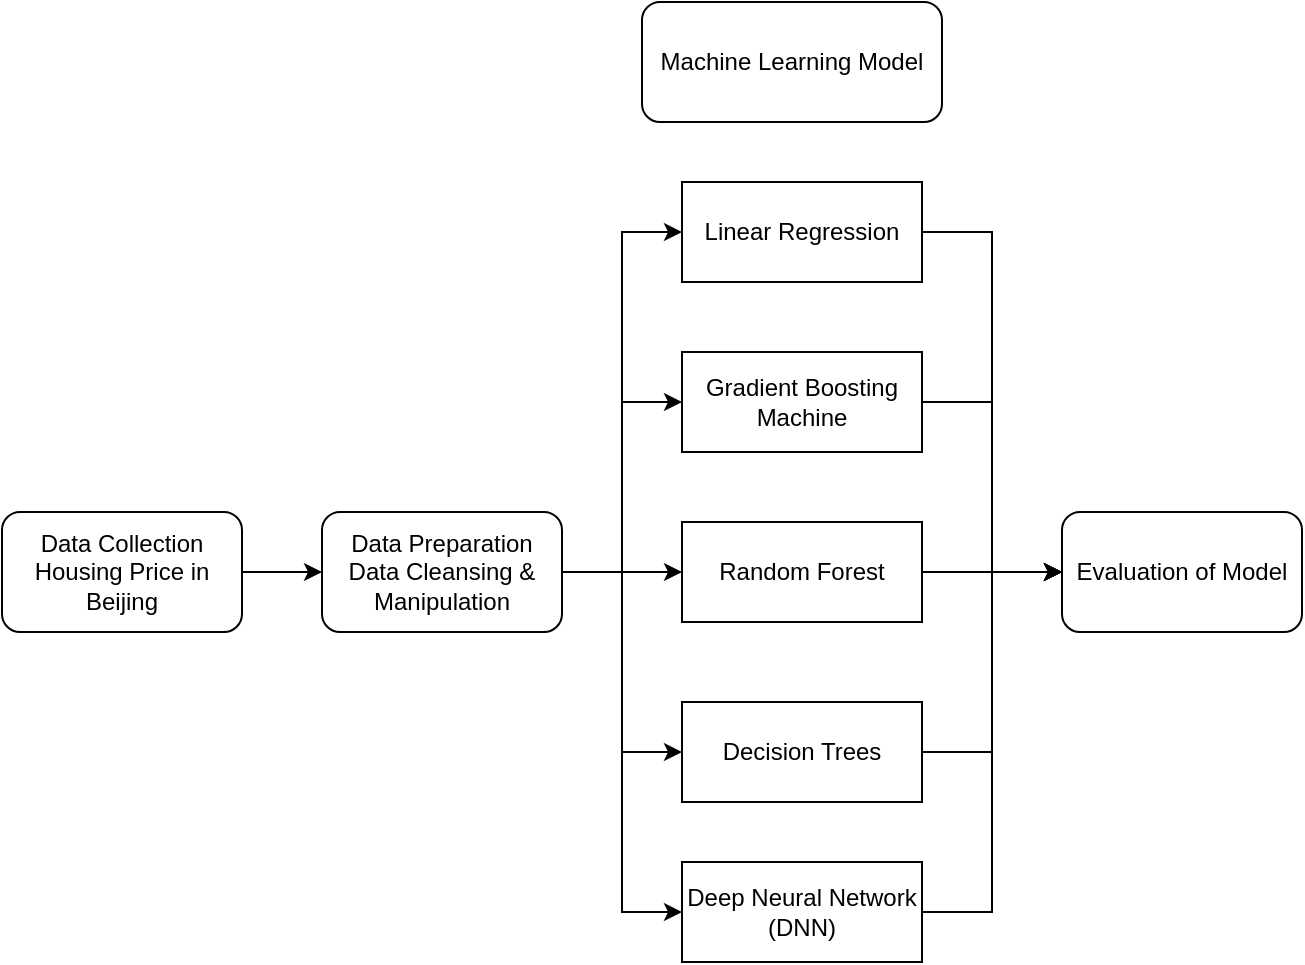<mxfile version="14.7.1" type="github">
  <diagram name="Page-1" id="8ce9d11a-91a2-4d17-14d8-a56ed91bf033">
    <mxGraphModel dx="782" dy="468" grid="1" gridSize="10" guides="1" tooltips="1" connect="1" arrows="1" fold="1" page="1" pageScale="1" pageWidth="1100" pageHeight="850" background="none" math="0" shadow="0">
      <root>
        <mxCell id="0" />
        <mxCell id="1" parent="0" />
        <mxCell id="qGCbOJqDBMhrVuMYDiMA-3" style="edgeStyle=orthogonalEdgeStyle;rounded=0;orthogonalLoop=1;jettySize=auto;html=1;entryX=0;entryY=0.5;entryDx=0;entryDy=0;" parent="1" source="qGCbOJqDBMhrVuMYDiMA-1" target="qGCbOJqDBMhrVuMYDiMA-2" edge="1">
          <mxGeometry relative="1" as="geometry" />
        </mxCell>
        <mxCell id="qGCbOJqDBMhrVuMYDiMA-1" value="Data Collection&lt;br&gt;Housing Price in Beijing" style="rounded=1;whiteSpace=wrap;html=1;" parent="1" vertex="1">
          <mxGeometry x="70" y="305" width="120" height="60" as="geometry" />
        </mxCell>
        <mxCell id="qGCbOJqDBMhrVuMYDiMA-6" style="edgeStyle=orthogonalEdgeStyle;rounded=0;orthogonalLoop=1;jettySize=auto;html=1;entryX=0;entryY=0.5;entryDx=0;entryDy=0;" parent="1" source="qGCbOJqDBMhrVuMYDiMA-2" target="qGCbOJqDBMhrVuMYDiMA-5" edge="1">
          <mxGeometry relative="1" as="geometry" />
        </mxCell>
        <mxCell id="qGCbOJqDBMhrVuMYDiMA-8" style="edgeStyle=orthogonalEdgeStyle;rounded=0;orthogonalLoop=1;jettySize=auto;html=1;exitX=1;exitY=0.5;exitDx=0;exitDy=0;entryX=0;entryY=0.5;entryDx=0;entryDy=0;" parent="1" source="qGCbOJqDBMhrVuMYDiMA-2" target="qGCbOJqDBMhrVuMYDiMA-7" edge="1">
          <mxGeometry relative="1" as="geometry" />
        </mxCell>
        <mxCell id="qGCbOJqDBMhrVuMYDiMA-13" style="edgeStyle=orthogonalEdgeStyle;rounded=0;orthogonalLoop=1;jettySize=auto;html=1;entryX=0;entryY=0.5;entryDx=0;entryDy=0;" parent="1" source="qGCbOJqDBMhrVuMYDiMA-2" target="qGCbOJqDBMhrVuMYDiMA-10" edge="1">
          <mxGeometry relative="1" as="geometry" />
        </mxCell>
        <mxCell id="qGCbOJqDBMhrVuMYDiMA-14" style="edgeStyle=orthogonalEdgeStyle;rounded=0;orthogonalLoop=1;jettySize=auto;html=1;entryX=0;entryY=0.5;entryDx=0;entryDy=0;" parent="1" source="qGCbOJqDBMhrVuMYDiMA-2" target="qGCbOJqDBMhrVuMYDiMA-11" edge="1">
          <mxGeometry relative="1" as="geometry" />
        </mxCell>
        <mxCell id="g4nv20GVqKCCd_jgUucq-6" style="edgeStyle=orthogonalEdgeStyle;rounded=0;orthogonalLoop=1;jettySize=auto;html=1;entryX=0;entryY=0.5;entryDx=0;entryDy=0;" edge="1" parent="1" source="qGCbOJqDBMhrVuMYDiMA-2" target="g4nv20GVqKCCd_jgUucq-1">
          <mxGeometry relative="1" as="geometry" />
        </mxCell>
        <mxCell id="qGCbOJqDBMhrVuMYDiMA-2" value="Data Preparation&lt;br&gt;Data Cleansing &amp;amp; Manipulation" style="rounded=1;whiteSpace=wrap;html=1;" parent="1" vertex="1">
          <mxGeometry x="230" y="305" width="120" height="60" as="geometry" />
        </mxCell>
        <mxCell id="qGCbOJqDBMhrVuMYDiMA-4" value="Machine Learning Model" style="rounded=1;whiteSpace=wrap;html=1;" parent="1" vertex="1">
          <mxGeometry x="390" y="50" width="150" height="60" as="geometry" />
        </mxCell>
        <mxCell id="qGCbOJqDBMhrVuMYDiMA-16" style="edgeStyle=orthogonalEdgeStyle;rounded=0;orthogonalLoop=1;jettySize=auto;html=1;entryX=0;entryY=0.5;entryDx=0;entryDy=0;" parent="1" source="qGCbOJqDBMhrVuMYDiMA-5" target="qGCbOJqDBMhrVuMYDiMA-15" edge="1">
          <mxGeometry relative="1" as="geometry" />
        </mxCell>
        <mxCell id="qGCbOJqDBMhrVuMYDiMA-5" value="Linear Regression" style="rounded=0;whiteSpace=wrap;html=1;" parent="1" vertex="1">
          <mxGeometry x="410" y="140" width="120" height="50" as="geometry" />
        </mxCell>
        <mxCell id="qGCbOJqDBMhrVuMYDiMA-17" style="edgeStyle=orthogonalEdgeStyle;rounded=0;orthogonalLoop=1;jettySize=auto;html=1;entryX=0;entryY=0.5;entryDx=0;entryDy=0;" parent="1" source="qGCbOJqDBMhrVuMYDiMA-7" target="qGCbOJqDBMhrVuMYDiMA-15" edge="1">
          <mxGeometry relative="1" as="geometry" />
        </mxCell>
        <mxCell id="qGCbOJqDBMhrVuMYDiMA-7" value="Gradient Boosting Machine" style="rounded=0;whiteSpace=wrap;html=1;" parent="1" vertex="1">
          <mxGeometry x="410" y="225" width="120" height="50" as="geometry" />
        </mxCell>
        <mxCell id="qGCbOJqDBMhrVuMYDiMA-18" style="edgeStyle=orthogonalEdgeStyle;rounded=0;orthogonalLoop=1;jettySize=auto;html=1;entryX=0;entryY=0.5;entryDx=0;entryDy=0;" parent="1" source="qGCbOJqDBMhrVuMYDiMA-10" target="qGCbOJqDBMhrVuMYDiMA-15" edge="1">
          <mxGeometry relative="1" as="geometry" />
        </mxCell>
        <mxCell id="qGCbOJqDBMhrVuMYDiMA-10" value="Random Forest" style="rounded=0;whiteSpace=wrap;html=1;" parent="1" vertex="1">
          <mxGeometry x="410" y="310" width="120" height="50" as="geometry" />
        </mxCell>
        <mxCell id="g4nv20GVqKCCd_jgUucq-8" style="edgeStyle=orthogonalEdgeStyle;rounded=0;orthogonalLoop=1;jettySize=auto;html=1;entryX=0;entryY=0.5;entryDx=0;entryDy=0;" edge="1" parent="1" source="qGCbOJqDBMhrVuMYDiMA-11" target="qGCbOJqDBMhrVuMYDiMA-15">
          <mxGeometry relative="1" as="geometry" />
        </mxCell>
        <mxCell id="qGCbOJqDBMhrVuMYDiMA-11" value="Decision Trees" style="rounded=0;whiteSpace=wrap;html=1;" parent="1" vertex="1">
          <mxGeometry x="410" y="400" width="120" height="50" as="geometry" />
        </mxCell>
        <mxCell id="qGCbOJqDBMhrVuMYDiMA-15" value="Evaluation of Model" style="rounded=1;whiteSpace=wrap;html=1;" parent="1" vertex="1">
          <mxGeometry x="600" y="305" width="120" height="60" as="geometry" />
        </mxCell>
        <mxCell id="g4nv20GVqKCCd_jgUucq-7" style="edgeStyle=orthogonalEdgeStyle;rounded=0;orthogonalLoop=1;jettySize=auto;html=1;entryX=0;entryY=0.5;entryDx=0;entryDy=0;" edge="1" parent="1" source="g4nv20GVqKCCd_jgUucq-1" target="qGCbOJqDBMhrVuMYDiMA-15">
          <mxGeometry relative="1" as="geometry" />
        </mxCell>
        <mxCell id="g4nv20GVqKCCd_jgUucq-1" value="Deep Neural Network (DNN)" style="rounded=0;whiteSpace=wrap;html=1;" vertex="1" parent="1">
          <mxGeometry x="410" y="480" width="120" height="50" as="geometry" />
        </mxCell>
      </root>
    </mxGraphModel>
  </diagram>
</mxfile>
